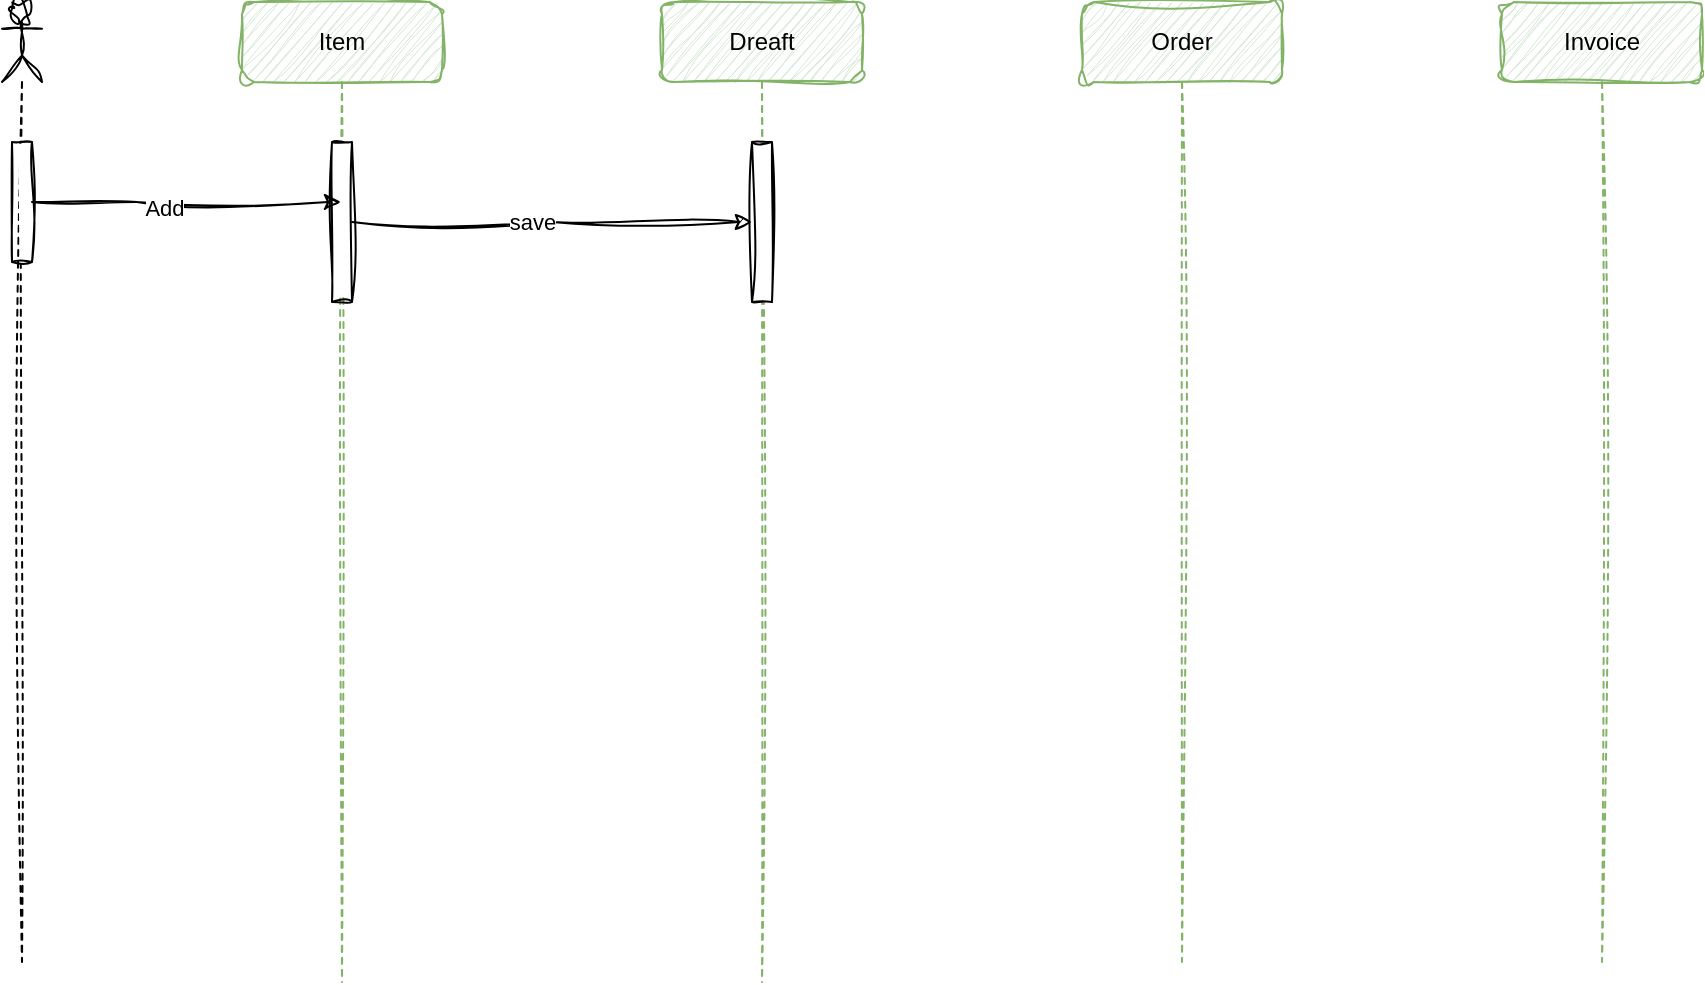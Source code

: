 <mxfile version="21.6.6" type="github">
  <diagram name="第 1 页" id="bMrtUaUwkWoaIK4hSp16">
    <mxGraphModel dx="1434" dy="758" grid="1" gridSize="10" guides="1" tooltips="1" connect="1" arrows="1" fold="1" page="1" pageScale="1" pageWidth="827" pageHeight="1169" math="0" shadow="0">
      <root>
        <mxCell id="0" />
        <mxCell id="1" parent="0" />
        <mxCell id="7LJYLs-t4_m_J0u_Ao5l-4" value="Item" style="shape=umlLifeline;perimeter=lifelinePerimeter;whiteSpace=wrap;html=1;container=1;dropTarget=0;collapsible=0;recursiveResize=0;outlineConnect=0;portConstraint=eastwest;newEdgeStyle={&quot;edgeStyle&quot;:&quot;elbowEdgeStyle&quot;,&quot;elbow&quot;:&quot;vertical&quot;,&quot;curved&quot;:0,&quot;rounded&quot;:0};sketch=1;curveFitting=1;jiggle=2;rounded=1;glass=0;fillColor=#d5e8d4;strokeColor=#82b366;" vertex="1" parent="1">
          <mxGeometry x="250" y="210" width="100" height="490" as="geometry" />
        </mxCell>
        <mxCell id="7LJYLs-t4_m_J0u_Ao5l-23" value="" style="html=1;points=[];perimeter=orthogonalPerimeter;outlineConnect=0;targetShapes=umlLifeline;portConstraint=eastwest;newEdgeStyle={&quot;edgeStyle&quot;:&quot;elbowEdgeStyle&quot;,&quot;elbow&quot;:&quot;vertical&quot;,&quot;curved&quot;:0,&quot;rounded&quot;:0};sketch=1;curveFitting=1;jiggle=2;" vertex="1" parent="7LJYLs-t4_m_J0u_Ao5l-4">
          <mxGeometry x="45" y="70" width="10" height="80" as="geometry" />
        </mxCell>
        <mxCell id="7LJYLs-t4_m_J0u_Ao5l-5" value="Dreaft" style="shape=umlLifeline;perimeter=lifelinePerimeter;whiteSpace=wrap;html=1;container=1;dropTarget=0;collapsible=0;recursiveResize=0;outlineConnect=0;portConstraint=eastwest;newEdgeStyle={&quot;edgeStyle&quot;:&quot;elbowEdgeStyle&quot;,&quot;elbow&quot;:&quot;vertical&quot;,&quot;curved&quot;:0,&quot;rounded&quot;:0};sketch=1;curveFitting=1;jiggle=2;rounded=1;glass=0;fillColor=#d5e8d4;strokeColor=#82b366;" vertex="1" parent="1">
          <mxGeometry x="460" y="210" width="100" height="490" as="geometry" />
        </mxCell>
        <mxCell id="7LJYLs-t4_m_J0u_Ao5l-27" value="" style="html=1;points=[];perimeter=orthogonalPerimeter;outlineConnect=0;targetShapes=umlLifeline;portConstraint=eastwest;newEdgeStyle={&quot;edgeStyle&quot;:&quot;elbowEdgeStyle&quot;,&quot;elbow&quot;:&quot;vertical&quot;,&quot;curved&quot;:0,&quot;rounded&quot;:0};sketch=1;curveFitting=1;jiggle=2;" vertex="1" parent="7LJYLs-t4_m_J0u_Ao5l-5">
          <mxGeometry x="45" y="70" width="10" height="80" as="geometry" />
        </mxCell>
        <mxCell id="7LJYLs-t4_m_J0u_Ao5l-6" value="Order" style="shape=umlLifeline;perimeter=lifelinePerimeter;whiteSpace=wrap;html=1;container=1;dropTarget=0;collapsible=0;recursiveResize=0;outlineConnect=0;portConstraint=eastwest;newEdgeStyle={&quot;edgeStyle&quot;:&quot;elbowEdgeStyle&quot;,&quot;elbow&quot;:&quot;vertical&quot;,&quot;curved&quot;:0,&quot;rounded&quot;:0};sketch=1;curveFitting=1;jiggle=2;rounded=1;glass=0;fillColor=#d5e8d4;strokeColor=#82b366;" vertex="1" parent="1">
          <mxGeometry x="670" y="210" width="100" height="480" as="geometry" />
        </mxCell>
        <mxCell id="7LJYLs-t4_m_J0u_Ao5l-7" value="Invoice" style="shape=umlLifeline;perimeter=lifelinePerimeter;whiteSpace=wrap;html=1;container=1;dropTarget=0;collapsible=0;recursiveResize=0;outlineConnect=0;portConstraint=eastwest;newEdgeStyle={&quot;edgeStyle&quot;:&quot;elbowEdgeStyle&quot;,&quot;elbow&quot;:&quot;vertical&quot;,&quot;curved&quot;:0,&quot;rounded&quot;:0};sketch=1;curveFitting=1;jiggle=2;rounded=1;glass=0;fillColor=#d5e8d4;strokeColor=#82b366;" vertex="1" parent="1">
          <mxGeometry x="880" y="210" width="100" height="480" as="geometry" />
        </mxCell>
        <mxCell id="7LJYLs-t4_m_J0u_Ao5l-17" value="" style="shape=umlLifeline;perimeter=lifelinePerimeter;whiteSpace=wrap;html=1;container=1;dropTarget=0;collapsible=0;recursiveResize=0;outlineConnect=0;portConstraint=eastwest;newEdgeStyle={&quot;edgeStyle&quot;:&quot;elbowEdgeStyle&quot;,&quot;elbow&quot;:&quot;vertical&quot;,&quot;curved&quot;:0,&quot;rounded&quot;:0};participant=umlActor;sketch=1;curveFitting=1;jiggle=2;glass=0;rounded=1;" vertex="1" parent="1">
          <mxGeometry x="130" y="210" width="20" height="480" as="geometry" />
        </mxCell>
        <mxCell id="7LJYLs-t4_m_J0u_Ao5l-18" value="" style="html=1;points=[];perimeter=orthogonalPerimeter;outlineConnect=0;targetShapes=umlLifeline;portConstraint=eastwest;newEdgeStyle={&quot;edgeStyle&quot;:&quot;elbowEdgeStyle&quot;,&quot;elbow&quot;:&quot;vertical&quot;,&quot;curved&quot;:0,&quot;rounded&quot;:0};sketch=1;curveFitting=1;jiggle=2;" vertex="1" parent="7LJYLs-t4_m_J0u_Ao5l-17">
          <mxGeometry x="5" y="70" width="10" height="60" as="geometry" />
        </mxCell>
        <mxCell id="7LJYLs-t4_m_J0u_Ao5l-25" style="edgeStyle=elbowEdgeStyle;rounded=0;orthogonalLoop=1;jettySize=auto;html=1;elbow=vertical;curved=0;sketch=1;curveFitting=1;jiggle=2;" edge="1" parent="1" source="7LJYLs-t4_m_J0u_Ao5l-18" target="7LJYLs-t4_m_J0u_Ao5l-4">
          <mxGeometry relative="1" as="geometry">
            <mxPoint x="200" y="310" as="targetPoint" />
          </mxGeometry>
        </mxCell>
        <mxCell id="7LJYLs-t4_m_J0u_Ao5l-26" value="Add" style="edgeLabel;html=1;align=center;verticalAlign=middle;resizable=0;points=[];" vertex="1" connectable="0" parent="7LJYLs-t4_m_J0u_Ao5l-25">
          <mxGeometry x="-0.146" y="-3" relative="1" as="geometry">
            <mxPoint as="offset" />
          </mxGeometry>
        </mxCell>
        <mxCell id="7LJYLs-t4_m_J0u_Ao5l-30" style="edgeStyle=elbowEdgeStyle;rounded=0;orthogonalLoop=1;jettySize=auto;html=1;elbow=horizontal;curved=0;sketch=1;curveFitting=1;jiggle=2;" edge="1" parent="1" source="7LJYLs-t4_m_J0u_Ao5l-23" target="7LJYLs-t4_m_J0u_Ao5l-27">
          <mxGeometry relative="1" as="geometry" />
        </mxCell>
        <mxCell id="7LJYLs-t4_m_J0u_Ao5l-31" value="save" style="edgeLabel;html=1;align=center;verticalAlign=middle;resizable=0;points=[];" vertex="1" connectable="0" parent="7LJYLs-t4_m_J0u_Ao5l-30">
          <mxGeometry x="-0.1" relative="1" as="geometry">
            <mxPoint as="offset" />
          </mxGeometry>
        </mxCell>
      </root>
    </mxGraphModel>
  </diagram>
</mxfile>
